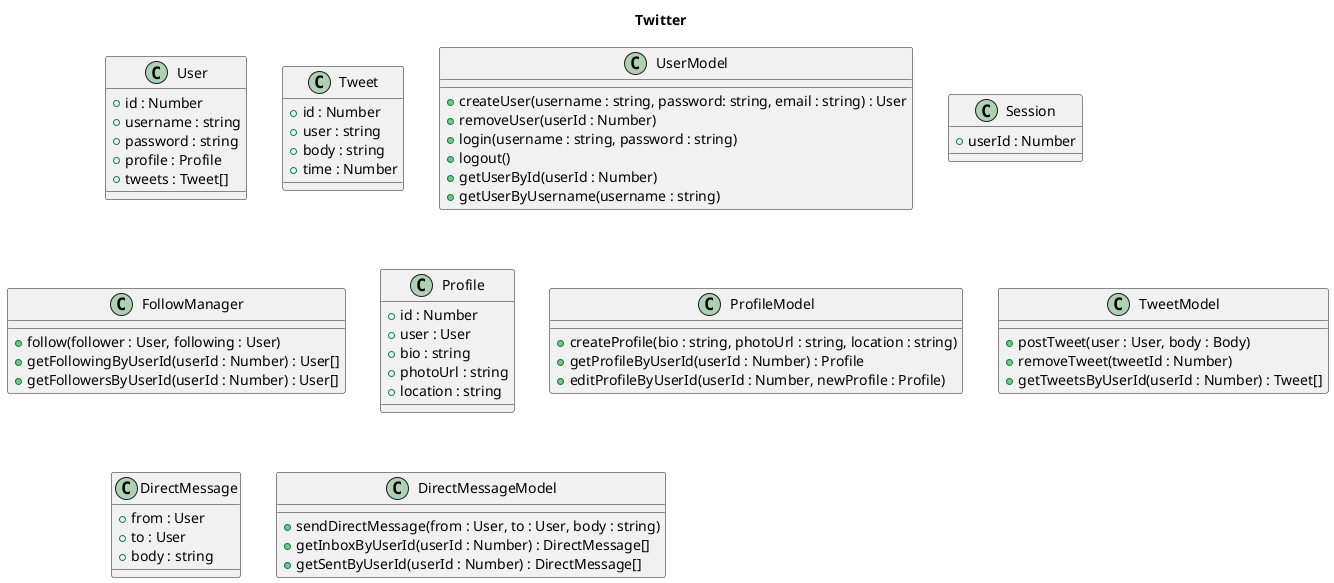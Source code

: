 @startuml
title Twitter

class User {
	+ id : Number
	+ username : string
	+ password : string
	+ profile : Profile
	+ tweets : Tweet[]
}

class Tweet {
	+ id : Number
	+ user : string
	+ body : string
	+ time : Number
}

class UserModel {
	+ createUser(username : string, password: string, email : string) : User
	+ removeUser(userId : Number)
	+ login(username : string, password : string)
	+ logout()
	+ getUserById(userId : Number)
	+ getUserByUsername(username : string)
}

class Session {
	+ userId : Number
}

class FollowManager {
	+ follow(follower : User, following : User)
	+ getFollowingByUserId(userId : Number) : User[]
	+ getFollowersByUserId(userId : Number) : User[]
}

class Profile {
	+ id : Number
	+ user : User
	+ bio : string
	+ photoUrl : string
	+ location : string
}

class ProfileModel {
	+ createProfile(bio : string, photoUrl : string, location : string)
	+ getProfileByUserId(userId : Number) : Profile
	+ editProfileByUserId(userId : Number, newProfile : Profile)
}

class TweetModel {
	+ postTweet(user : User, body : Body)
	+ removeTweet(tweetId : Number)
	+ getTweetsByUserId(userId : Number) : Tweet[]
}

class DirectMessage {
	+ from : User
	+ to : User
	+ body : string
}

class DirectMessageModel {
	+ sendDirectMessage(from : User, to : User, body : string)
	+ getInboxByUserId(userId : Number) : DirectMessage[]
	+ getSentByUserId(userId : Number) : DirectMessage[]
}

@enduml